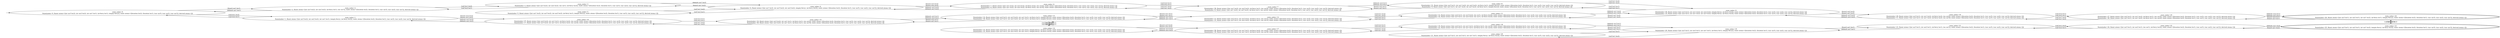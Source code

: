 digraph {
rankdir="LR"
s0[label="state_index=0
State(index=0, fluent atoms=[(at car3 loc2), (at car2 loc2), (at car1 loc1), (at-ferry loc1), (empty-ferry)], static atoms=[(location loc2), (location loc1), (car car3), (car car2), (car car1)], derived atoms=[])
"]
s1[label="state_index=1
State(index=1, fluent atoms=[(at car3 loc2), (at car2 loc2), (at car1 loc1), (empty-ferry), (at-ferry loc2)], static atoms=[(location loc2), (location loc1), (car car3), (car car2), (car car1)], derived atoms=[])
"]
s2[label="state_index=2
State(index=2, fluent atoms=[(at car3 loc2), (at car2 loc2), (at-ferry loc1), (on car1)], static atoms=[(location loc2), (location loc1), (car car3), (car car2), (car car1)], derived atoms=[])
"]
s3[label="state_index=3
State(index=3, fluent atoms=[(at car3 loc2), (at car2 loc2), (on car1), (at-ferry loc2)], static atoms=[(location loc2), (location loc1), (car car3), (car car2), (car car1)], derived atoms=[])
"]
s4[label="state_index=4
State(index=4, fluent atoms=[(at car1 loc2), (at car3 loc2), (at car2 loc2), (empty-ferry), (at-ferry loc2)], static atoms=[(location loc2), (location loc1), (car car3), (car car2), (car car1)], derived atoms=[])
"]
s5[label="state_index=5
State(index=5, fluent atoms=[(at car1 loc2), (at car3 loc2), (at car2 loc2), (at-ferry loc1), (empty-ferry)], static atoms=[(location loc2), (location loc1), (car car3), (car car2), (car car1)], derived atoms=[])
"]
s6[label="state_index=6
State(index=7, fluent atoms=[(at car1 loc2), (at car3 loc2), (at-ferry loc2), (on car2)], static atoms=[(location loc2), (location loc1), (car car3), (car car2), (car car1)], derived atoms=[])
State(index=6, fluent atoms=[(at car1 loc2), (at car2 loc2), (at-ferry loc2), (on car3)], static atoms=[(location loc2), (location loc1), (car car3), (car car2), (car car1)], derived atoms=[])
"]
s7[label="state_index=7
State(index=39, fluent atoms=[(at car1 loc2), (at car2 loc2), (at-ferry loc1), (on car3)], static atoms=[(location loc2), (location loc1), (car car3), (car car2), (car car1)], derived atoms=[])
State(index=8, fluent atoms=[(at car1 loc2), (at car3 loc2), (at-ferry loc1), (on car2)], static atoms=[(location loc2), (location loc1), (car car3), (car car2), (car car1)], derived atoms=[])
"]
s8[label="state_index=8
State(index=31, fluent atoms=[(at car3 loc1), (at car1 loc2), (at car2 loc2), (at-ferry loc1), (empty-ferry)], static atoms=[(location loc2), (location loc1), (car car3), (car car2), (car car1)], derived atoms=[])
State(index=9, fluent atoms=[(at car2 loc1), (at car1 loc2), (at car3 loc2), (at-ferry loc1), (empty-ferry)], static atoms=[(location loc2), (location loc1), (car car3), (car car2), (car car1)], derived atoms=[])
"]
s9[label="state_index=9
State(index=30, fluent atoms=[(at car3 loc1), (at car1 loc2), (at car2 loc2), (empty-ferry), (at-ferry loc2)], static atoms=[(location loc2), (location loc1), (car car3), (car car2), (car car1)], derived atoms=[])
State(index=10, fluent atoms=[(at car2 loc1), (at car1 loc2), (at car3 loc2), (empty-ferry), (at-ferry loc2)], static atoms=[(location loc2), (location loc1), (car car3), (car car2), (car car1)], derived atoms=[])
"]
s10[label="state_index=10
State(index=29, fluent atoms=[(at car3 loc1), (at car1 loc2), (at-ferry loc2), (on car2)], static atoms=[(location loc2), (location loc1), (car car3), (car car2), (car car1)], derived atoms=[])
State(index=11, fluent atoms=[(at car2 loc1), (at car1 loc2), (at-ferry loc2), (on car3)], static atoms=[(location loc2), (location loc1), (car car3), (car car2), (car car1)], derived atoms=[])
"]
s11[label="state_index=11
State(index=12, fluent atoms=[(at car2 loc1), (at car3 loc2), (on car1), (at-ferry loc2)], static atoms=[(location loc2), (location loc1), (car car3), (car car2), (car car1)], derived atoms=[])
State(index=32, fluent atoms=[(at car3 loc1), (at car2 loc2), (on car1), (at-ferry loc2)], static atoms=[(location loc2), (location loc1), (car car3), (car car2), (car car1)], derived atoms=[])
"]
s12[label="state_index=12
State(index=13, fluent atoms=[(at car2 loc1), (at car3 loc2), (at-ferry loc1), (on car1)], static atoms=[(location loc2), (location loc1), (car car3), (car car2), (car car1)], derived atoms=[])
State(index=33, fluent atoms=[(at car3 loc1), (at car2 loc2), (at-ferry loc1), (on car1)], static atoms=[(location loc2), (location loc1), (car car3), (car car2), (car car1)], derived atoms=[])
"]
s13[label="state_index=13
State(index=14, fluent atoms=[(at car2 loc1), (at car3 loc2), (at car1 loc1), (at-ferry loc1), (empty-ferry)], static atoms=[(location loc2), (location loc1), (car car3), (car car2), (car car1)], derived atoms=[])
State(index=34, fluent atoms=[(at car3 loc1), (at car2 loc2), (at car1 loc1), (at-ferry loc1), (empty-ferry)], static atoms=[(location loc2), (location loc1), (car car3), (car car2), (car car1)], derived atoms=[])
"]
s14[label="state_index=14
State(index=15, fluent atoms=[(at car2 loc1), (at car3 loc2), (at car1 loc1), (empty-ferry), (at-ferry loc2)], static atoms=[(location loc2), (location loc1), (car car3), (car car2), (car car1)], derived atoms=[])
State(index=35, fluent atoms=[(at car3 loc1), (at car2 loc2), (at car1 loc1), (empty-ferry), (at-ferry loc2)], static atoms=[(location loc2), (location loc1), (car car3), (car car2), (car car1)], derived atoms=[])
"]
s15[label="state_index=15
State(index=16, fluent atoms=[(at car3 loc2), (at car1 loc1), (at-ferry loc1), (on car2)], static atoms=[(location loc2), (location loc1), (car car3), (car car2), (car car1)], derived atoms=[])
State(index=36, fluent atoms=[(at car2 loc2), (at car1 loc1), (at-ferry loc1), (on car3)], static atoms=[(location loc2), (location loc1), (car car3), (car car2), (car car1)], derived atoms=[])
"]
s16[label="state_index=16
State(index=37, fluent atoms=[(at car2 loc2), (at car1 loc1), (at-ferry loc2), (on car3)], static atoms=[(location loc2), (location loc1), (car car3), (car car2), (car car1)], derived atoms=[])
State(index=17, fluent atoms=[(at car3 loc2), (at car1 loc1), (at-ferry loc2), (on car2)], static atoms=[(location loc2), (location loc1), (car car3), (car car2), (car car1)], derived atoms=[])
"]
s17[label="state_index=17
State(index=38, fluent atoms=[(at car3 loc1), (at car1 loc1), (at-ferry loc2), (on car2)], static atoms=[(location loc2), (location loc1), (car car3), (car car2), (car car1)], derived atoms=[])
State(index=18, fluent atoms=[(at car2 loc1), (at car1 loc1), (at-ferry loc2), (on car3)], static atoms=[(location loc2), (location loc1), (car car3), (car car2), (car car1)], derived atoms=[])
"]
s18[label="state_index=18
State(index=19, fluent atoms=[(at car2 loc1), (at car1 loc1), (at-ferry loc1), (on car3)], static atoms=[(location loc2), (location loc1), (car car3), (car car2), (car car1)], derived atoms=[])
State(index=22, fluent atoms=[(at car3 loc1), (at car1 loc1), (at-ferry loc1), (on car2)], static atoms=[(location loc2), (location loc1), (car car3), (car car2), (car car1)], derived atoms=[])
"]
s19[label="state_index=19
State(index=20, fluent atoms=[(at car3 loc1), (at car2 loc1), (at car1 loc1), (at-ferry loc1), (empty-ferry)], static atoms=[(location loc2), (location loc1), (car car3), (car car2), (car car1)], derived atoms=[])
"]
s20[label="state_index=20
State(index=21, fluent atoms=[(at car3 loc1), (at car2 loc1), (at car1 loc1), (empty-ferry), (at-ferry loc2)], static atoms=[(location loc2), (location loc1), (car car3), (car car2), (car car1)], derived atoms=[])
"]
s21[label="state_index=21
State(index=23, fluent atoms=[(at car3 loc1), (at car2 loc1), (at-ferry loc1), (on car1)], static atoms=[(location loc2), (location loc1), (car car3), (car car2), (car car1)], derived atoms=[])
"]
s22[label="state_index=22
State(index=24, fluent atoms=[(at car3 loc1), (at car2 loc1), (on car1), (at-ferry loc2)], static atoms=[(location loc2), (location loc1), (car car3), (car car2), (car car1)], derived atoms=[])
"]
s23[peripheries=2,label="state_index=23
State(index=25, fluent atoms=[(at car3 loc1), (at car2 loc1), (at car1 loc2), (empty-ferry), (at-ferry loc2)], static atoms=[(location loc2), (location loc1), (car car3), (car car2), (car car1)], derived atoms=[])
"]
s24[peripheries=2,label="state_index=24
State(index=26, fluent atoms=[(at car3 loc1), (at car2 loc1), (at car1 loc2), (at-ferry loc1), (empty-ferry)], static atoms=[(location loc2), (location loc1), (car car3), (car car2), (car car1)], derived atoms=[])
"]
s25[label="state_index=25
State(index=27, fluent atoms=[(at car2 loc1), (at car1 loc2), (at-ferry loc1), (on car3)], static atoms=[(location loc2), (location loc1), (car car3), (car car2), (car car1)], derived atoms=[])
State(index=28, fluent atoms=[(at car3 loc1), (at car1 loc2), (at-ferry loc1), (on car2)], static atoms=[(location loc2), (location loc1), (car car3), (car car2), (car car1)], derived atoms=[])
"]
Dangling [ label = "", style = invis ]
{ rank = same; Dangling }
Dangling -> s0
{ rank = same; s0}
{ rank = same; s1,s2}
{ rank = same; s3,s5,s16}
{ rank = same; s4,s15}
{ rank = same; s6,s13,s14}
{ rank = same; s7,s12,s17}
{ rank = same; s8,s11,s18,s20}
{ rank = same; s9,s19}
{ rank = same; s10,s21}
{ rank = same; s22,s25}
{ rank = same; s23,s24}
s0->s1 [label="(sail loc1 loc2)
"]
s0->s2 [label="(board car1 loc1)
"]
s1->s0 [label="(sail loc2 loc1)
"]
s1->s16 [label="(board car2 loc2)
(board car3 loc2)
"]
s2->s0 [label="(debark car1 loc1)
"]
s2->s3 [label="(sail loc1 loc2)
"]
s3->s2 [label="(sail loc2 loc1)
"]
s3->s4 [label="(debark car1 loc2)
"]
s4->s3 [label="(board car1 loc2)
"]
s4->s5 [label="(sail loc2 loc1)
"]
s4->s6 [label="(board car3 loc2)
(board car2 loc2)
"]
s5->s4 [label="(sail loc1 loc2)
"]
s6->s4 [label="(debark car2 loc2)
(debark car3 loc2)
"]
s6->s7 [label="(sail loc2 loc1)
(sail loc2 loc1)
"]
s7->s6 [label="(sail loc1 loc2)
(sail loc1 loc2)
"]
s7->s8 [label="(debark car2 loc1)
(debark car3 loc1)
"]
s8->s7 [label="(board car2 loc1)
(board car3 loc1)
"]
s8->s9 [label="(sail loc1 loc2)
(sail loc1 loc2)
"]
s9->s8 [label="(sail loc2 loc1)
(sail loc2 loc1)
"]
s9->s10 [label="(board car2 loc2)
(board car3 loc2)
"]
s9->s11 [label="(board car1 loc2)
(board car1 loc2)
"]
s10->s9 [label="(debark car3 loc2)
(debark car2 loc2)
"]
s10->s25 [label="(sail loc2 loc1)
(sail loc2 loc1)
"]
s11->s9 [label="(debark car1 loc2)
(debark car1 loc2)
"]
s11->s12 [label="(sail loc2 loc1)
(sail loc2 loc1)
"]
s12->s11 [label="(sail loc1 loc2)
(sail loc1 loc2)
"]
s12->s13 [label="(debark car1 loc1)
(debark car1 loc1)
"]
s13->s12 [label="(board car1 loc1)
(board car1 loc1)
"]
s13->s14 [label="(sail loc1 loc2)
(sail loc1 loc2)
"]
s13->s15 [label="(board car2 loc1)
(board car3 loc1)
"]
s14->s13 [label="(sail loc2 loc1)
(sail loc2 loc1)
"]
s14->s17 [label="(board car3 loc2)
(board car2 loc2)
"]
s15->s13 [label="(debark car2 loc1)
(debark car3 loc1)
"]
s15->s16 [label="(sail loc1 loc2)
(sail loc1 loc2)
"]
s16->s1 [label="(debark car3 loc2)
(debark car2 loc2)
"]
s16->s15 [label="(sail loc2 loc1)
(sail loc2 loc1)
"]
s17->s14 [label="(debark car3 loc2)
(debark car2 loc2)
"]
s17->s18 [label="(sail loc2 loc1)
(sail loc2 loc1)
"]
s18->s17 [label="(sail loc1 loc2)
(sail loc1 loc2)
"]
s18->s19 [label="(debark car3 loc1)
(debark car2 loc1)
"]
s19->s18 [label="(board car2 loc1)
(board car3 loc1)
"]
s19->s20 [label="(sail loc1 loc2)
"]
s19->s21 [label="(board car1 loc1)
"]
s20->s19 [label="(sail loc2 loc1)
"]
s21->s19 [label="(debark car1 loc1)
"]
s21->s22 [label="(sail loc1 loc2)
"]
s22->s21 [label="(sail loc2 loc1)
"]
s22->s23 [label="(debark car1 loc2)
"]
s23->s22 [label="(board car1 loc2)
"]
s23->s24 [label="(sail loc2 loc1)
"]
s24->s23 [label="(sail loc1 loc2)
"]
s24->s25 [label="(board car2 loc1)
(board car3 loc1)
"]
s25->s10 [label="(sail loc1 loc2)
(sail loc1 loc2)
"]
s25->s24 [label="(debark car2 loc1)
(debark car3 loc1)
"]
}
